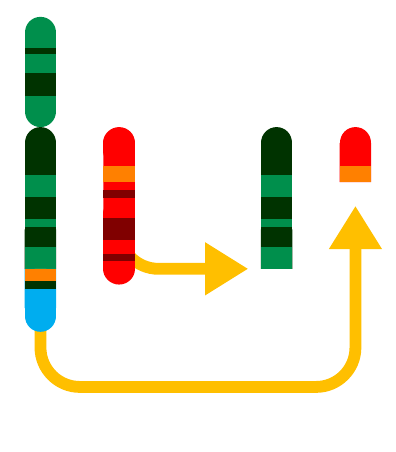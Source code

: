 \documentclass[tikz, border=3.14mm]{standalone}
\usetikzlibrary{arrows.meta,decorations.markings}

\begin{document}
\foreach \X in {0,0.05,...,1}
{\begin{tikzpicture}
 %
 \path[use as bounding box](-0.2,-2) rectangle (4.2,3.1);
 \draw[line width=4mm,line cap=round,green!80!black!70!blue] (0,2) -- (0,3);
 \draw[line width=4mm,green!20!black,
 dash pattern=on 8pt off 7pt on 3pt off 8pt] (0,2.2) -- (0,2.8);
 %
 \draw[line width=4mm,line cap=round,green!20!black,Butt Cap-] (0,0) --
 (0,1.6);
 \draw[line width=4mm,green!80!black!70!blue,
 dash pattern=on 8pt off 7pt on 3pt off 8pt] (0,0) -- (0,1.4);
 %
 \draw[line width=4mm,line cap=round,red,Butt Cap-] (1,1.1) --
 (1,1.6);
 \draw[line width=4mm,orange] (1,1.1) -- (1,1.3);
 %
 \draw[line width=1.5mm,orange!50!yellow,rounded corners=5mm,-Triangle,
 postaction={decorate,decoration={markings, mark=at position \X with {%
 \coordinate (first);
 }}},shorten >=10mm] 
 (0,0) -- (0,-1.5) -- (4,-1.5) --  (4,1.8);
 %
 \draw[line width=1.5mm,orange!50!yellow,rounded corners=5mm,-Triangle,
 postaction={decorate,decoration={markings, mark=at position \X with {%
 \coordinate (second);
 }}},shorten >=5mm] 
 (1,1) -- (1,0) --  (3.14,0);
 %
 \begin{scope}[xshift=3cm]
  \draw[line width=4mm,line cap=round,green!20!black,Butt Cap-] (0,0) --
 (0,1.6);
 \draw[line width=4mm,green!80!black!70!blue,
 dash pattern=on 8pt off 7pt on 3pt off 8pt] (0,0) -- (0,1.4);
 %
 \draw[line width=4mm,line cap=round,red,Butt Cap-] (1,1.1) --
 (1,1.6);
 \draw[line width=4mm,orange] (1,1.1) -- (1,1.3);
 \end{scope}
 %
 \begin{scope}[shift={(first)}]
  \draw[line width=4mm,line cap=round,cyan,-Butt Cap] (0,-0.6) --
 (0,0);
 \draw[line width=4mm,orange] (0,-0.15) -- (0,0);
 \draw[line width=4mm,green!20!black] (0,-0.25) -- (0,-0.15);
 \end{scope}
 %
 \begin{scope}[shift={(second)}]
  \draw[line width=4mm,red,line cap=round,red,Butt Cap-] (0,0.1) -- (0,-1);
  \draw[line width=4mm,red!50!black,
  dash pattern=on 3pt off 7pt on 8pt off 5pt on 3pt] (0,0) -- (0,-0.9);
 \end{scope}
\end{tikzpicture}
}   
\end{document}